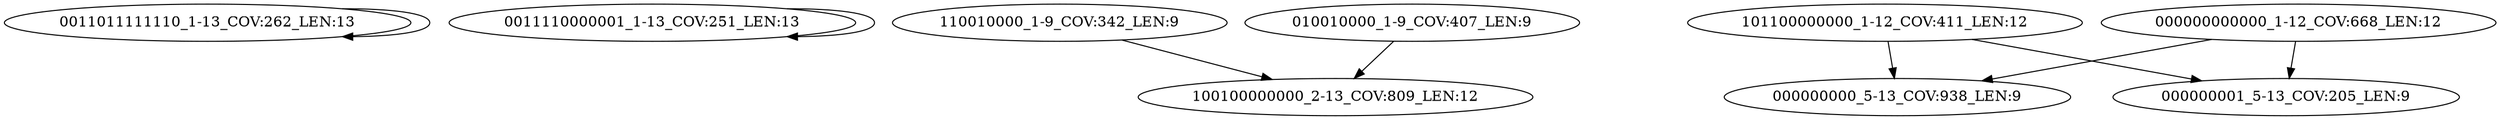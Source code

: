 digraph G {
    "0011011111110_1-13_COV:262_LEN:13" -> "0011011111110_1-13_COV:262_LEN:13";
    "0011110000001_1-13_COV:251_LEN:13" -> "0011110000001_1-13_COV:251_LEN:13";
    "110010000_1-9_COV:342_LEN:9" -> "100100000000_2-13_COV:809_LEN:12";
    "101100000000_1-12_COV:411_LEN:12" -> "000000000_5-13_COV:938_LEN:9";
    "101100000000_1-12_COV:411_LEN:12" -> "000000001_5-13_COV:205_LEN:9";
    "010010000_1-9_COV:407_LEN:9" -> "100100000000_2-13_COV:809_LEN:12";
    "000000000000_1-12_COV:668_LEN:12" -> "000000000_5-13_COV:938_LEN:9";
    "000000000000_1-12_COV:668_LEN:12" -> "000000001_5-13_COV:205_LEN:9";
}

